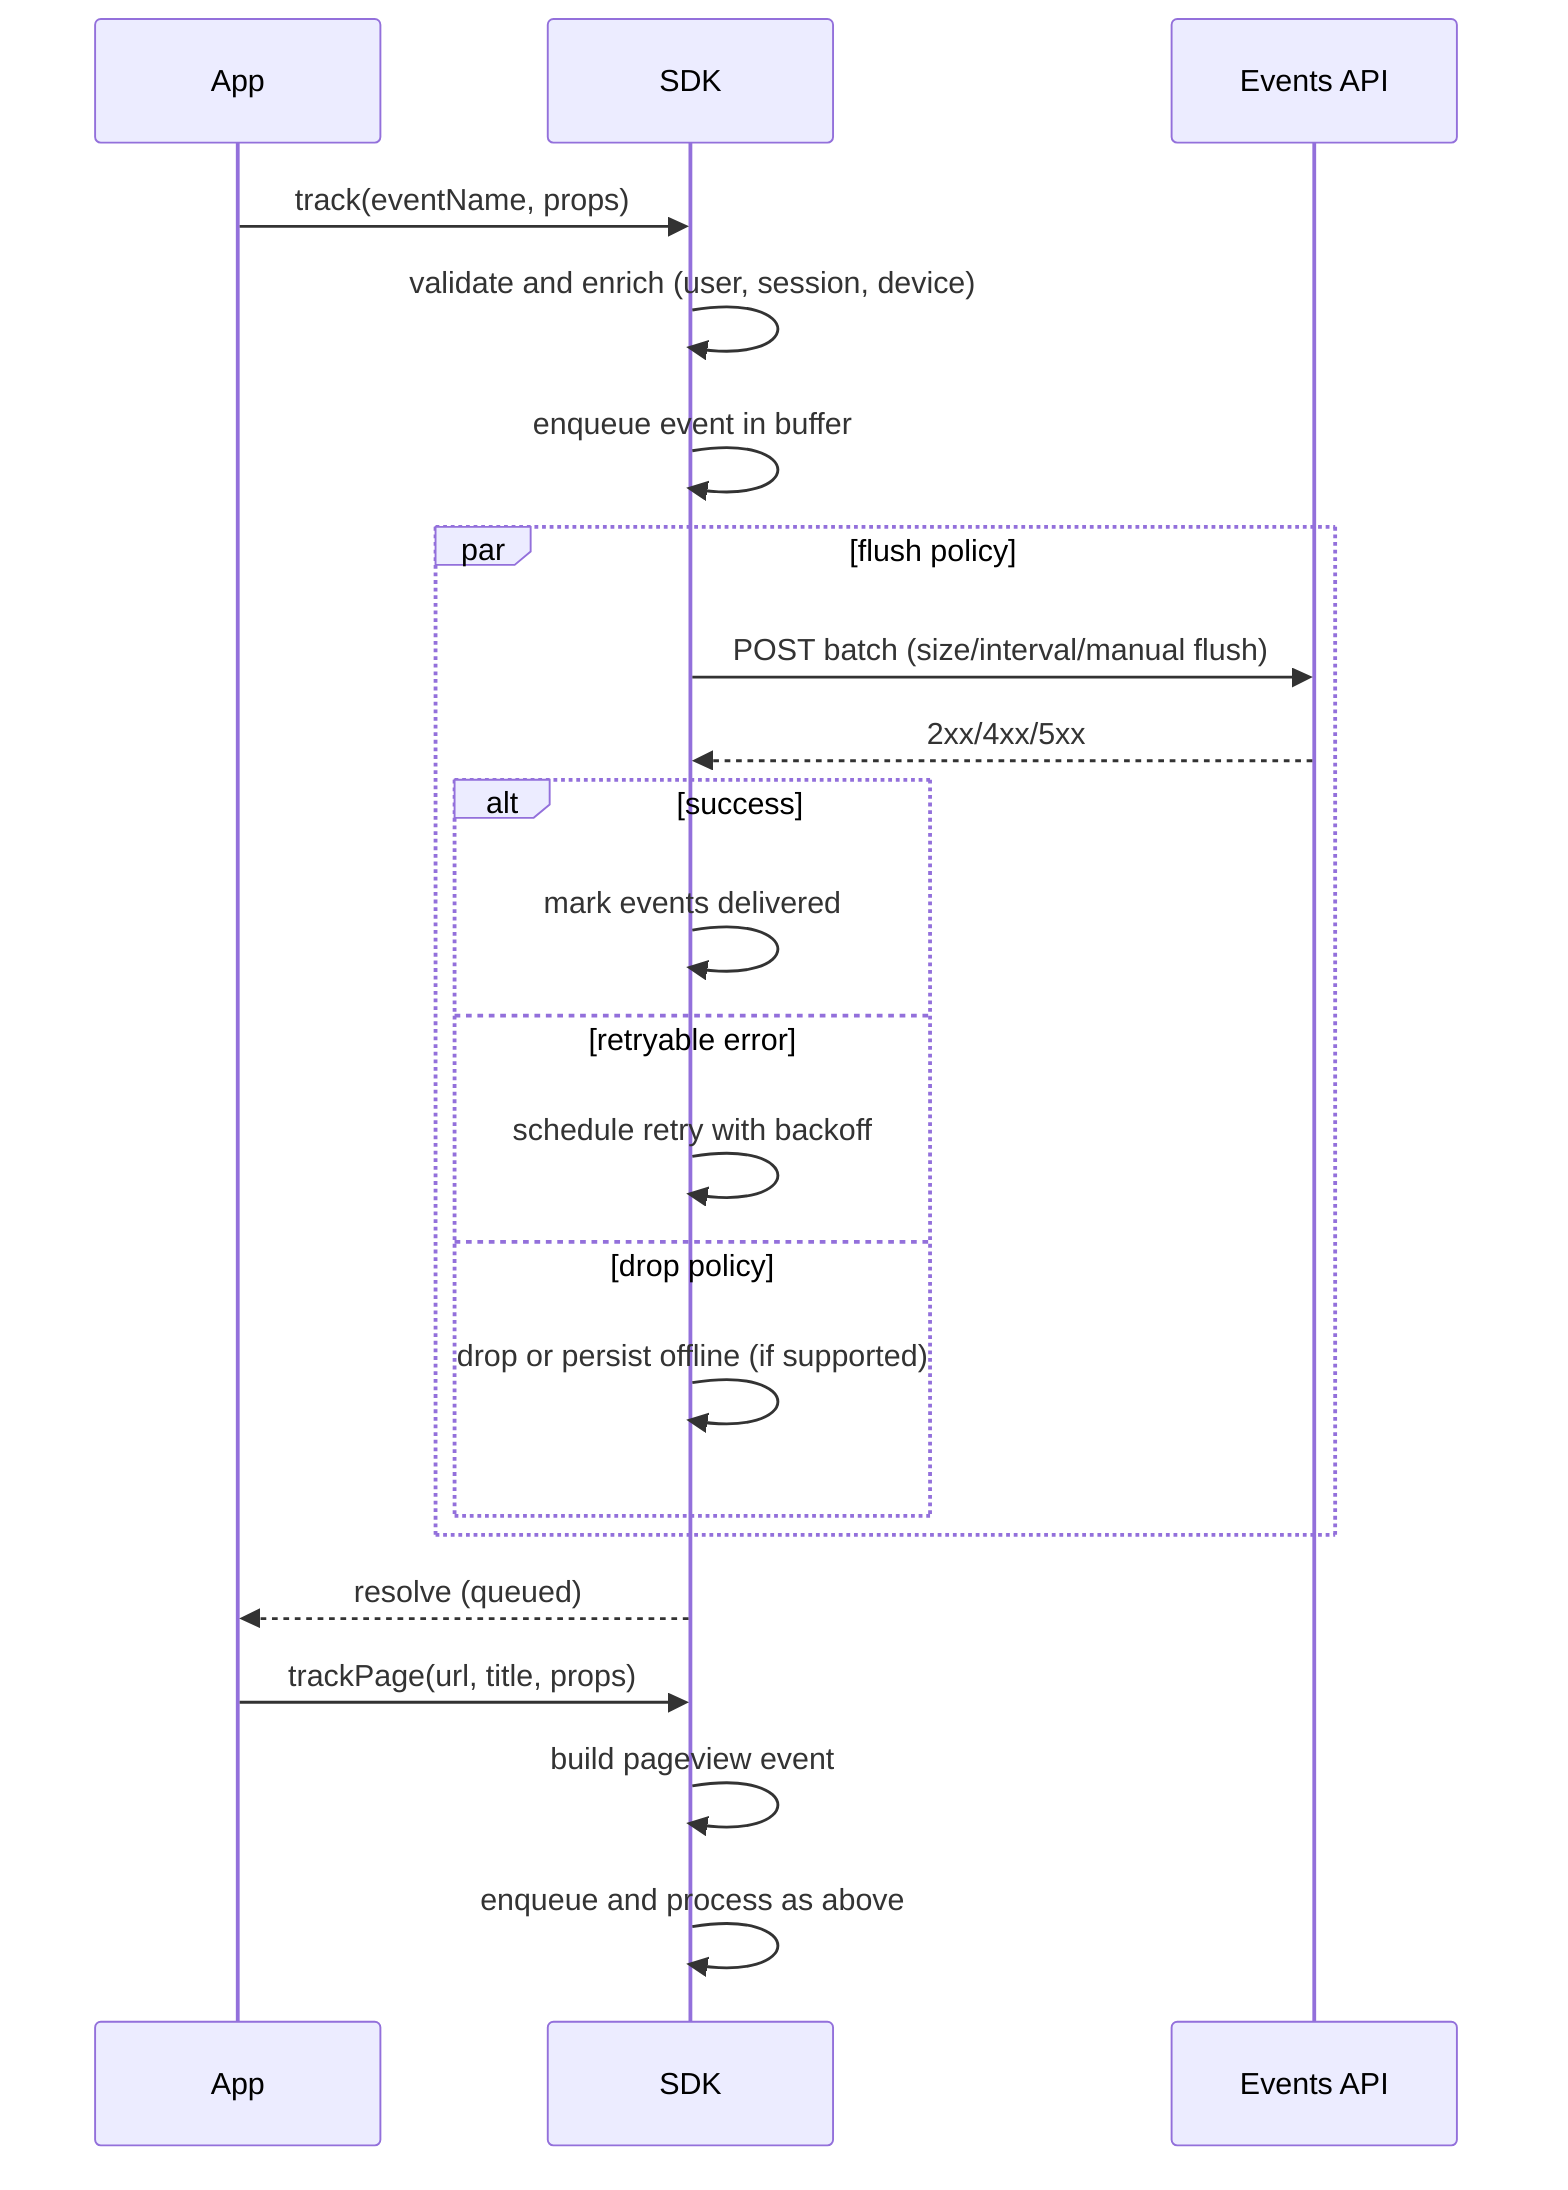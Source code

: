 sequenceDiagram
  participant App
  participant SDK
  participant EventsAPI as Events API

  App->>SDK: track(eventName, props)
  SDK->>SDK: validate and enrich (user, session, device)
  SDK->>SDK: enqueue event in buffer
  par flush policy
    SDK->>EventsAPI: POST batch (size/interval/manual flush)
    EventsAPI-->>SDK: 2xx/4xx/5xx
    alt success
      SDK->>SDK: mark events delivered
    else retryable error
      SDK->>SDK: schedule retry with backoff
    else drop policy
      SDK->>SDK: drop or persist offline (if supported)
    end
  end
  SDK-->>App: resolve (queued)

  App->>SDK: trackPage(url, title, props)
  SDK->>SDK: build pageview event
  SDK->>SDK: enqueue and process as above